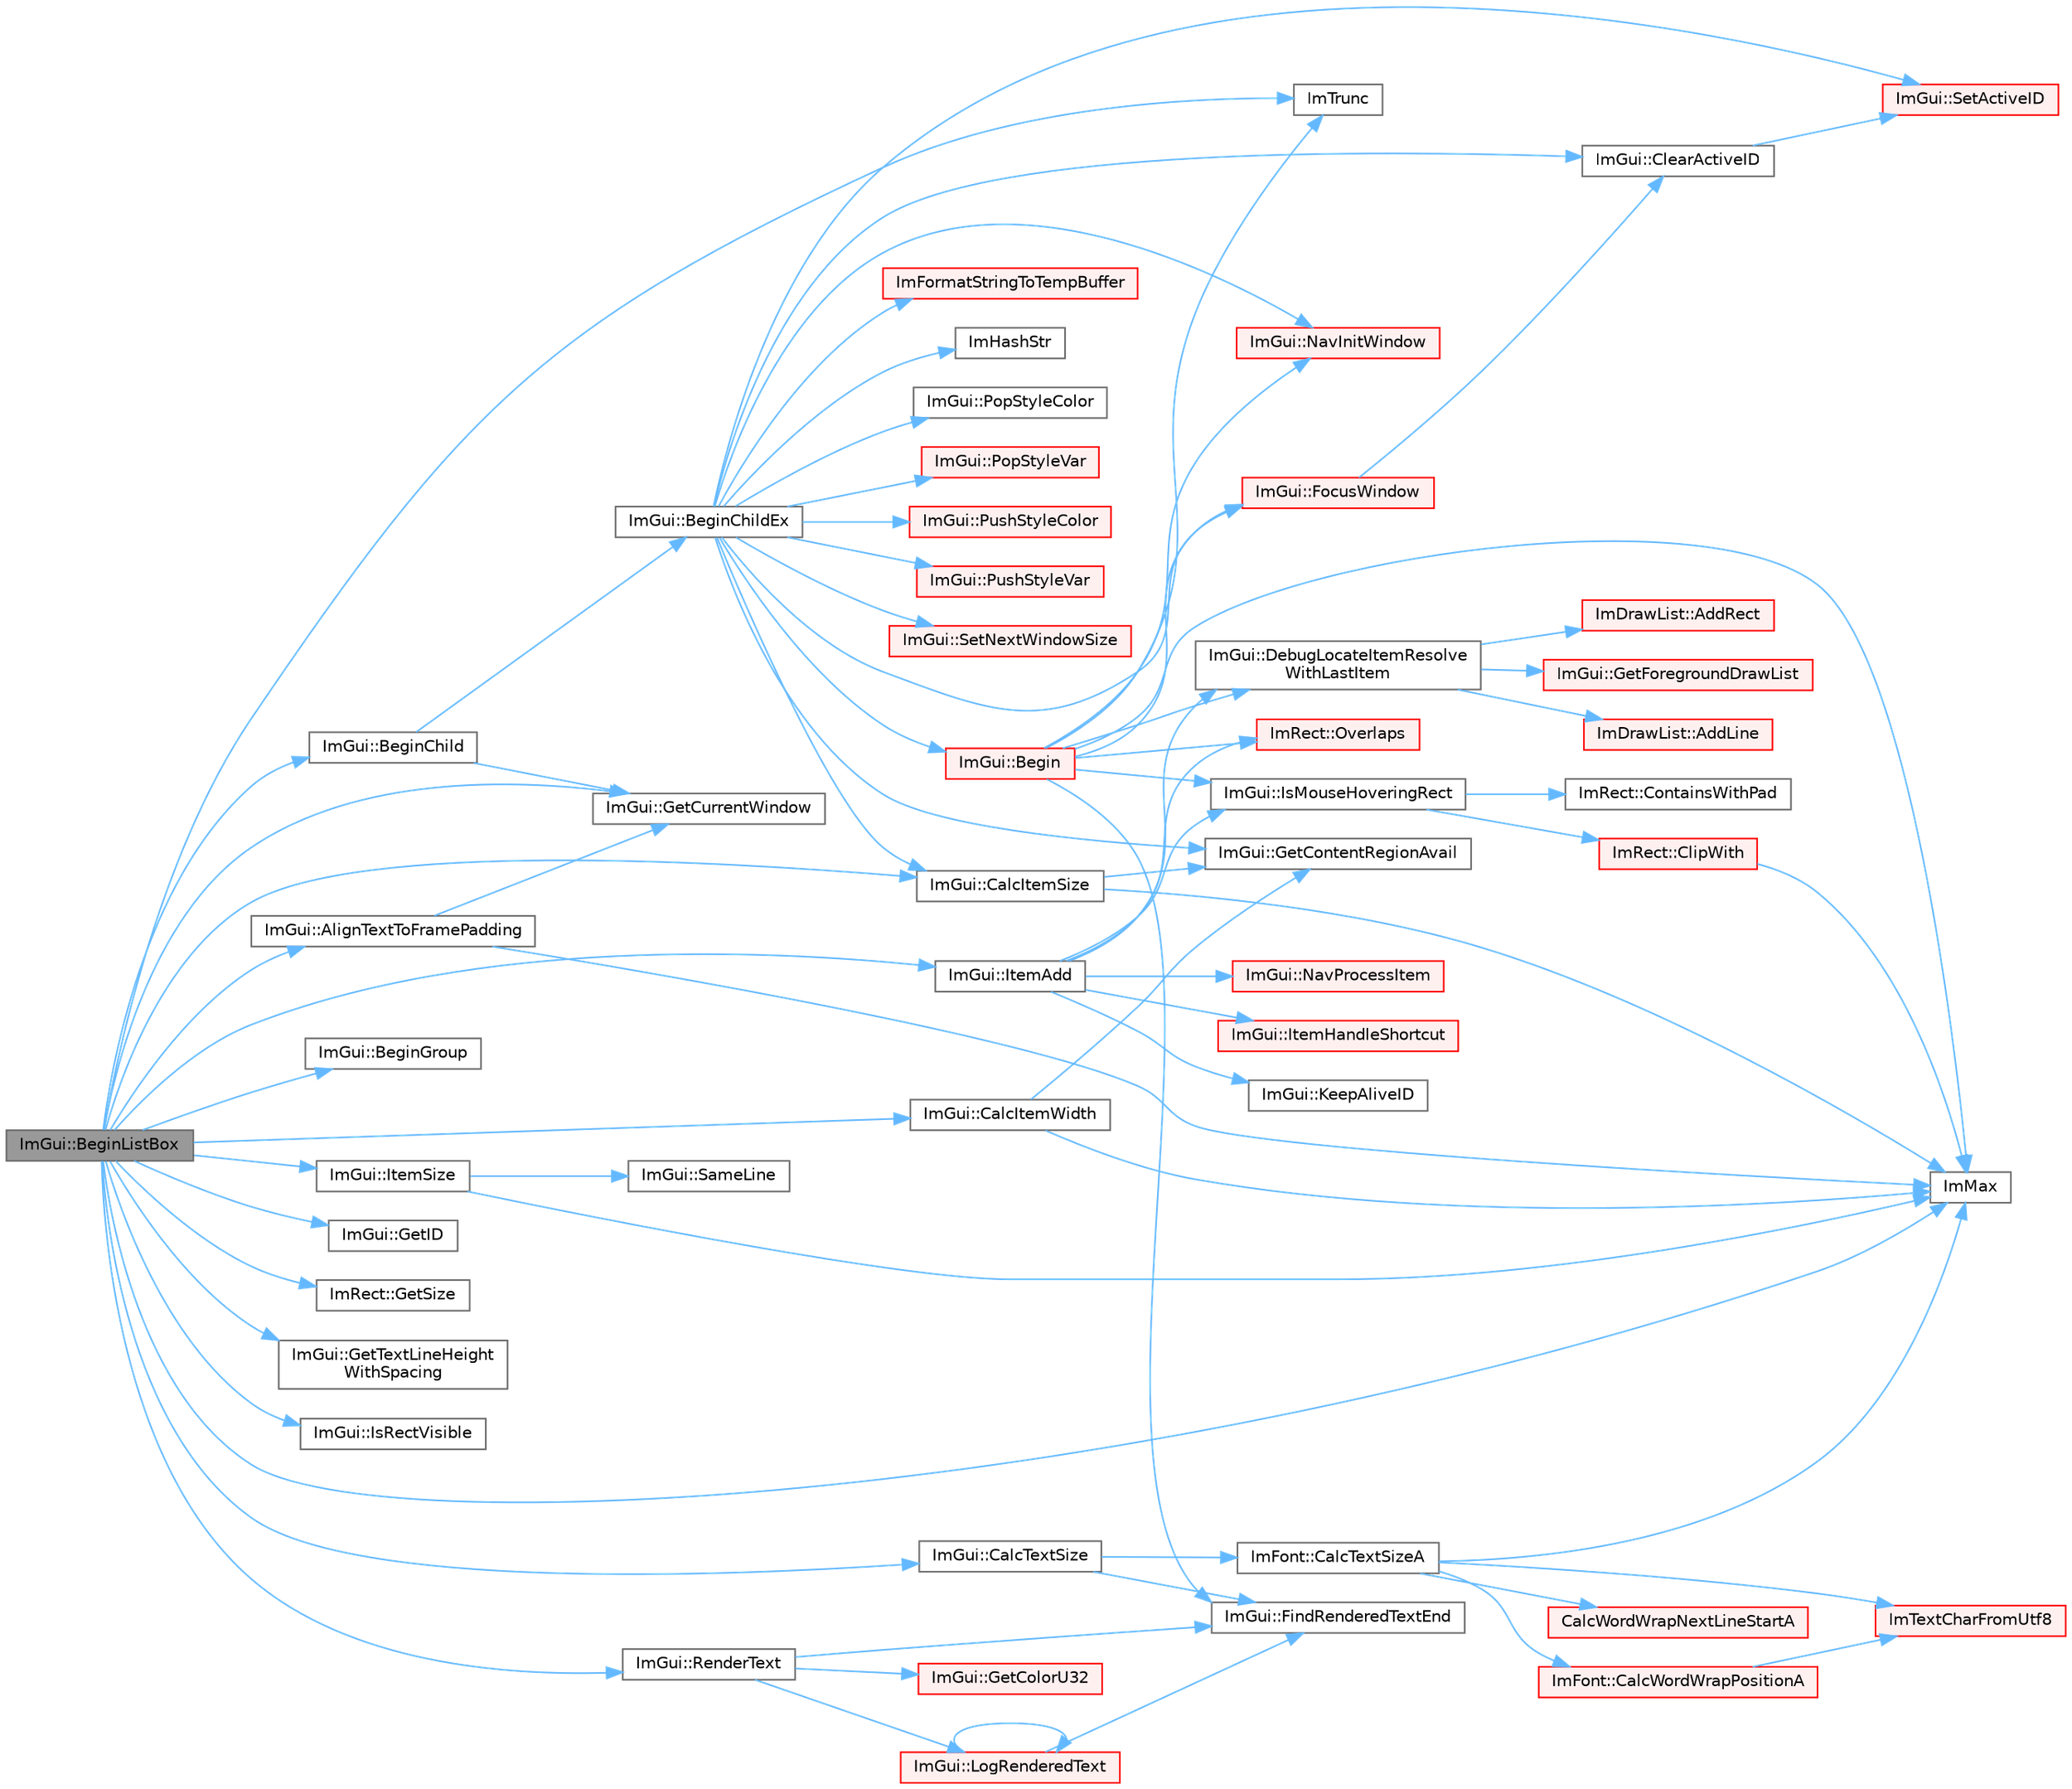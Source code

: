 digraph "ImGui::BeginListBox"
{
 // LATEX_PDF_SIZE
  bgcolor="transparent";
  edge [fontname=Helvetica,fontsize=10,labelfontname=Helvetica,labelfontsize=10];
  node [fontname=Helvetica,fontsize=10,shape=box,height=0.2,width=0.4];
  rankdir="LR";
  Node1 [id="Node000001",label="ImGui::BeginListBox",height=0.2,width=0.4,color="gray40", fillcolor="grey60", style="filled", fontcolor="black",tooltip=" "];
  Node1 -> Node2 [id="edge1_Node000001_Node000002",color="steelblue1",style="solid",tooltip=" "];
  Node2 [id="Node000002",label="ImGui::AlignTextToFramePadding",height=0.2,width=0.4,color="grey40", fillcolor="white", style="filled",URL="$namespace_im_gui.html#ae14be3a3bec106de7c91aaa2a9a558a1",tooltip=" "];
  Node2 -> Node3 [id="edge2_Node000002_Node000003",color="steelblue1",style="solid",tooltip=" "];
  Node3 [id="Node000003",label="ImGui::GetCurrentWindow",height=0.2,width=0.4,color="grey40", fillcolor="white", style="filled",URL="$namespace_im_gui.html#ac452417b5004ca16a814a72cff153526",tooltip=" "];
  Node2 -> Node4 [id="edge3_Node000002_Node000004",color="steelblue1",style="solid",tooltip=" "];
  Node4 [id="Node000004",label="ImMax",height=0.2,width=0.4,color="grey40", fillcolor="white", style="filled",URL="$imgui__internal_8h.html#a7667efd95147d0422f140917c71a9226",tooltip=" "];
  Node1 -> Node5 [id="edge4_Node000001_Node000005",color="steelblue1",style="solid",tooltip=" "];
  Node5 [id="Node000005",label="ImGui::BeginChild",height=0.2,width=0.4,color="grey40", fillcolor="white", style="filled",URL="$namespace_im_gui.html#aebac8b07ee9ea0e452c98813a3e907c3",tooltip=" "];
  Node5 -> Node6 [id="edge5_Node000005_Node000006",color="steelblue1",style="solid",tooltip=" "];
  Node6 [id="Node000006",label="ImGui::BeginChildEx",height=0.2,width=0.4,color="grey40", fillcolor="white", style="filled",URL="$namespace_im_gui.html#ac36ecce0443f0b45a48484d85f653ae2",tooltip=" "];
  Node6 -> Node7 [id="edge6_Node000006_Node000007",color="steelblue1",style="solid",tooltip=" "];
  Node7 [id="Node000007",label="ImGui::Begin",height=0.2,width=0.4,color="red", fillcolor="#FFF0F0", style="filled",URL="$namespace_im_gui.html#a581e58db0bc930bafa4a5d23093a2b99",tooltip=" "];
  Node7 -> Node114 [id="edge7_Node000007_Node000114",color="steelblue1",style="solid",tooltip=" "];
  Node114 [id="Node000114",label="ImGui::DebugLocateItemResolve\lWithLastItem",height=0.2,width=0.4,color="grey40", fillcolor="white", style="filled",URL="$namespace_im_gui.html#ae8ab0d7dfc90af8e82db3ed9e7829219",tooltip=" "];
  Node114 -> Node115 [id="edge8_Node000114_Node000115",color="steelblue1",style="solid",tooltip=" "];
  Node115 [id="Node000115",label="ImDrawList::AddLine",height=0.2,width=0.4,color="red", fillcolor="#FFF0F0", style="filled",URL="$struct_im_draw_list.html#aa21e5a1c6e00239581f97d344fc0db61",tooltip=" "];
  Node114 -> Node121 [id="edge9_Node000114_Node000121",color="steelblue1",style="solid",tooltip=" "];
  Node121 [id="Node000121",label="ImDrawList::AddRect",height=0.2,width=0.4,color="red", fillcolor="#FFF0F0", style="filled",URL="$struct_im_draw_list.html#ad96f10a3e954fe0c5b7c96d4e205af7b",tooltip=" "];
  Node114 -> Node59 [id="edge10_Node000114_Node000059",color="steelblue1",style="solid",tooltip=" "];
  Node59 [id="Node000059",label="ImGui::GetForegroundDrawList",height=0.2,width=0.4,color="red", fillcolor="#FFF0F0", style="filled",URL="$namespace_im_gui.html#a77e1a981b472415e6613a2bd0966d817",tooltip=" "];
  Node7 -> Node150 [id="edge11_Node000007_Node000150",color="steelblue1",style="solid",tooltip=" "];
  Node150 [id="Node000150",label="ImGui::FindRenderedTextEnd",height=0.2,width=0.4,color="grey40", fillcolor="white", style="filled",URL="$namespace_im_gui.html#a7671e1dbc803a31b06081b52a771d83f",tooltip=" "];
  Node7 -> Node35 [id="edge12_Node000007_Node000035",color="steelblue1",style="solid",tooltip=" "];
  Node35 [id="Node000035",label="ImGui::FocusWindow",height=0.2,width=0.4,color="red", fillcolor="#FFF0F0", style="filled",URL="$namespace_im_gui.html#a27aa6f2f3aa11778c6d023b1b223f262",tooltip=" "];
  Node35 -> Node40 [id="edge13_Node000035_Node000040",color="steelblue1",style="solid",tooltip=" "];
  Node40 [id="Node000040",label="ImGui::ClearActiveID",height=0.2,width=0.4,color="grey40", fillcolor="white", style="filled",URL="$namespace_im_gui.html#a17ff60ad1e2669130ac38a04d16eb354",tooltip=" "];
  Node40 -> Node41 [id="edge14_Node000040_Node000041",color="steelblue1",style="solid",tooltip=" "];
  Node41 [id="Node000041",label="ImGui::SetActiveID",height=0.2,width=0.4,color="red", fillcolor="#FFF0F0", style="filled",URL="$namespace_im_gui.html#a27b8ace13a8c421ee8405f0cbebe4ead",tooltip=" "];
  Node7 -> Node4 [id="edge15_Node000007_Node000004",color="steelblue1",style="solid",tooltip=" "];
  Node7 -> Node100 [id="edge16_Node000007_Node000100",color="steelblue1",style="solid",tooltip=" "];
  Node100 [id="Node000100",label="ImTrunc",height=0.2,width=0.4,color="grey40", fillcolor="white", style="filled",URL="$imgui__internal_8h.html#a34870cae27ccd450c17ec3d3910b2da4",tooltip=" "];
  Node7 -> Node81 [id="edge17_Node000007_Node000081",color="steelblue1",style="solid",tooltip=" "];
  Node81 [id="Node000081",label="ImGui::IsMouseHoveringRect",height=0.2,width=0.4,color="grey40", fillcolor="white", style="filled",URL="$namespace_im_gui.html#ae0b8ea0e06c457316d6aed6c5b2a1c25",tooltip=" "];
  Node81 -> Node82 [id="edge18_Node000081_Node000082",color="steelblue1",style="solid",tooltip=" "];
  Node82 [id="Node000082",label="ImRect::ClipWith",height=0.2,width=0.4,color="red", fillcolor="#FFF0F0", style="filled",URL="$struct_im_rect.html#ac02d5cf6ce0358aea9ed9df43d368f3f",tooltip=" "];
  Node82 -> Node4 [id="edge19_Node000082_Node000004",color="steelblue1",style="solid",tooltip=" "];
  Node81 -> Node83 [id="edge20_Node000081_Node000083",color="steelblue1",style="solid",tooltip=" "];
  Node83 [id="Node000083",label="ImRect::ContainsWithPad",height=0.2,width=0.4,color="grey40", fillcolor="white", style="filled",URL="$struct_im_rect.html#a8dbab244f4e5b786faa9684eb85110fc",tooltip=" "];
  Node7 -> Node479 [id="edge21_Node000007_Node000479",color="steelblue1",style="solid",tooltip=" "];
  Node479 [id="Node000479",label="ImGui::NavInitWindow",height=0.2,width=0.4,color="red", fillcolor="#FFF0F0", style="filled",URL="$namespace_im_gui.html#ae46a79d836c4b223c7030ea432e3ec15",tooltip=" "];
  Node7 -> Node154 [id="edge22_Node000007_Node000154",color="steelblue1",style="solid",tooltip=" "];
  Node154 [id="Node000154",label="ImRect::Overlaps",height=0.2,width=0.4,color="red", fillcolor="#FFF0F0", style="filled",URL="$struct_im_rect.html#a0af3bade3781e5e7c6afdf71ccfb0d43",tooltip=" "];
  Node6 -> Node518 [id="edge23_Node000006_Node000518",color="steelblue1",style="solid",tooltip=" "];
  Node518 [id="Node000518",label="ImGui::CalcItemSize",height=0.2,width=0.4,color="grey40", fillcolor="white", style="filled",URL="$namespace_im_gui.html#acaef0497f7982dd98bf215e50129cd9b",tooltip=" "];
  Node518 -> Node260 [id="edge24_Node000518_Node000260",color="steelblue1",style="solid",tooltip=" "];
  Node260 [id="Node000260",label="ImGui::GetContentRegionAvail",height=0.2,width=0.4,color="grey40", fillcolor="white", style="filled",URL="$namespace_im_gui.html#a410c8e19b2fea8b52746ca11b3930301",tooltip=" "];
  Node518 -> Node4 [id="edge25_Node000518_Node000004",color="steelblue1",style="solid",tooltip=" "];
  Node6 -> Node40 [id="edge26_Node000006_Node000040",color="steelblue1",style="solid",tooltip=" "];
  Node6 -> Node35 [id="edge27_Node000006_Node000035",color="steelblue1",style="solid",tooltip=" "];
  Node6 -> Node260 [id="edge28_Node000006_Node000260",color="steelblue1",style="solid",tooltip=" "];
  Node6 -> Node519 [id="edge29_Node000006_Node000519",color="steelblue1",style="solid",tooltip=" "];
  Node519 [id="Node000519",label="ImFormatStringToTempBuffer",height=0.2,width=0.4,color="red", fillcolor="#FFF0F0", style="filled",URL="$imgui_8cpp.html#a4f6d9c1be5c114ebb7b9400d2747bd37",tooltip=" "];
  Node6 -> Node55 [id="edge30_Node000006_Node000055",color="steelblue1",style="solid",tooltip=" "];
  Node55 [id="Node000055",label="ImHashStr",height=0.2,width=0.4,color="grey40", fillcolor="white", style="filled",URL="$imgui_8cpp.html#ab6659b5d67f7a3369e099ce890e12223",tooltip=" "];
  Node6 -> Node479 [id="edge31_Node000006_Node000479",color="steelblue1",style="solid",tooltip=" "];
  Node6 -> Node231 [id="edge32_Node000006_Node000231",color="steelblue1",style="solid",tooltip=" "];
  Node231 [id="Node000231",label="ImGui::PopStyleColor",height=0.2,width=0.4,color="grey40", fillcolor="white", style="filled",URL="$namespace_im_gui.html#a9795f730b4043a98b6254738d86efcdc",tooltip=" "];
  Node6 -> Node254 [id="edge33_Node000006_Node000254",color="steelblue1",style="solid",tooltip=" "];
  Node254 [id="Node000254",label="ImGui::PopStyleVar",height=0.2,width=0.4,color="red", fillcolor="#FFF0F0", style="filled",URL="$namespace_im_gui.html#a14116e57d81e326adef2a702e65781d4",tooltip=" "];
  Node6 -> Node233 [id="edge34_Node000006_Node000233",color="steelblue1",style="solid",tooltip=" "];
  Node233 [id="Node000233",label="ImGui::PushStyleColor",height=0.2,width=0.4,color="red", fillcolor="#FFF0F0", style="filled",URL="$namespace_im_gui.html#a77ee84afb636e05eb4b2d6eeddcc2aa8",tooltip=" "];
  Node6 -> Node522 [id="edge35_Node000006_Node000522",color="steelblue1",style="solid",tooltip=" "];
  Node522 [id="Node000522",label="ImGui::PushStyleVar",height=0.2,width=0.4,color="red", fillcolor="#FFF0F0", style="filled",URL="$namespace_im_gui.html#aab3f43009094462cf2a5eb554785949b",tooltip=" "];
  Node6 -> Node41 [id="edge36_Node000006_Node000041",color="steelblue1",style="solid",tooltip=" "];
  Node6 -> Node462 [id="edge37_Node000006_Node000462",color="steelblue1",style="solid",tooltip=" "];
  Node462 [id="Node000462",label="ImGui::SetNextWindowSize",height=0.2,width=0.4,color="red", fillcolor="#FFF0F0", style="filled",URL="$namespace_im_gui.html#ab33717bb71ef5e393ae18656fc6b229d",tooltip=" "];
  Node5 -> Node3 [id="edge38_Node000005_Node000003",color="steelblue1",style="solid",tooltip=" "];
  Node1 -> Node523 [id="edge39_Node000001_Node000523",color="steelblue1",style="solid",tooltip=" "];
  Node523 [id="Node000523",label="ImGui::BeginGroup",height=0.2,width=0.4,color="grey40", fillcolor="white", style="filled",URL="$namespace_im_gui.html#a42407e196b7ed2a8755bff28aae9805f",tooltip=" "];
  Node1 -> Node518 [id="edge40_Node000001_Node000518",color="steelblue1",style="solid",tooltip=" "];
  Node1 -> Node259 [id="edge41_Node000001_Node000259",color="steelblue1",style="solid",tooltip=" "];
  Node259 [id="Node000259",label="ImGui::CalcItemWidth",height=0.2,width=0.4,color="grey40", fillcolor="white", style="filled",URL="$namespace_im_gui.html#ab3b3ba92ebd8bca4a552dd93321a1994",tooltip=" "];
  Node259 -> Node260 [id="edge42_Node000259_Node000260",color="steelblue1",style="solid",tooltip=" "];
  Node259 -> Node4 [id="edge43_Node000259_Node000004",color="steelblue1",style="solid",tooltip=" "];
  Node1 -> Node143 [id="edge44_Node000001_Node000143",color="steelblue1",style="solid",tooltip=" "];
  Node143 [id="Node000143",label="ImGui::CalcTextSize",height=0.2,width=0.4,color="grey40", fillcolor="white", style="filled",URL="$namespace_im_gui.html#a848b9db6cc4a186751c0ecebcaadc33b",tooltip=" "];
  Node143 -> Node144 [id="edge45_Node000143_Node000144",color="steelblue1",style="solid",tooltip=" "];
  Node144 [id="Node000144",label="ImFont::CalcTextSizeA",height=0.2,width=0.4,color="grey40", fillcolor="white", style="filled",URL="$struct_im_font.html#a418146c00c3dee351a411b952cce5175",tooltip=" "];
  Node144 -> Node145 [id="edge46_Node000144_Node000145",color="steelblue1",style="solid",tooltip=" "];
  Node145 [id="Node000145",label="CalcWordWrapNextLineStartA",height=0.2,width=0.4,color="red", fillcolor="#FFF0F0", style="filled",URL="$imgui__draw_8cpp.html#a9feb6cd3fa078effc2e7953a37426eb9",tooltip=" "];
  Node144 -> Node147 [id="edge47_Node000144_Node000147",color="steelblue1",style="solid",tooltip=" "];
  Node147 [id="Node000147",label="ImFont::CalcWordWrapPositionA",height=0.2,width=0.4,color="red", fillcolor="#FFF0F0", style="filled",URL="$struct_im_font.html#a52c13554b8b4b4570451b8d4843c6f30",tooltip=" "];
  Node147 -> Node149 [id="edge48_Node000147_Node000149",color="steelblue1",style="solid",tooltip=" "];
  Node149 [id="Node000149",label="ImTextCharFromUtf8",height=0.2,width=0.4,color="red", fillcolor="#FFF0F0", style="filled",URL="$imgui_8cpp.html#abee86973b9888938f748a7850c2c0ff3",tooltip=" "];
  Node144 -> Node4 [id="edge49_Node000144_Node000004",color="steelblue1",style="solid",tooltip=" "];
  Node144 -> Node149 [id="edge50_Node000144_Node000149",color="steelblue1",style="solid",tooltip=" "];
  Node143 -> Node150 [id="edge51_Node000143_Node000150",color="steelblue1",style="solid",tooltip=" "];
  Node1 -> Node3 [id="edge52_Node000001_Node000003",color="steelblue1",style="solid",tooltip=" "];
  Node1 -> Node524 [id="edge53_Node000001_Node000524",color="steelblue1",style="solid",tooltip=" "];
  Node524 [id="Node000524",label="ImGui::GetID",height=0.2,width=0.4,color="grey40", fillcolor="white", style="filled",URL="$namespace_im_gui.html#a3329b04bd4235e90ad9deb00ffb38ae4",tooltip=" "];
  Node1 -> Node173 [id="edge54_Node000001_Node000173",color="steelblue1",style="solid",tooltip=" "];
  Node173 [id="Node000173",label="ImRect::GetSize",height=0.2,width=0.4,color="grey40", fillcolor="white", style="filled",URL="$struct_im_rect.html#ae459d9c50003058cfb34519a571aaf33",tooltip=" "];
  Node1 -> Node525 [id="edge55_Node000001_Node000525",color="steelblue1",style="solid",tooltip=" "];
  Node525 [id="Node000525",label="ImGui::GetTextLineHeight\lWithSpacing",height=0.2,width=0.4,color="grey40", fillcolor="white", style="filled",URL="$namespace_im_gui.html#aa1616f6082fd210fde8d98c511bf8f56",tooltip=" "];
  Node1 -> Node4 [id="edge56_Node000001_Node000004",color="steelblue1",style="solid",tooltip=" "];
  Node1 -> Node100 [id="edge57_Node000001_Node000100",color="steelblue1",style="solid",tooltip=" "];
  Node1 -> Node526 [id="edge58_Node000001_Node000526",color="steelblue1",style="solid",tooltip=" "];
  Node526 [id="Node000526",label="ImGui::IsRectVisible",height=0.2,width=0.4,color="grey40", fillcolor="white", style="filled",URL="$namespace_im_gui.html#a578ead6237b3ed05497ed361f18d9f97",tooltip=" "];
  Node1 -> Node113 [id="edge59_Node000001_Node000113",color="steelblue1",style="solid",tooltip=" "];
  Node113 [id="Node000113",label="ImGui::ItemAdd",height=0.2,width=0.4,color="grey40", fillcolor="white", style="filled",URL="$namespace_im_gui.html#a0c2ccafc8d403c02a6590ac21157b9ac",tooltip=" "];
  Node113 -> Node114 [id="edge60_Node000113_Node000114",color="steelblue1",style="solid",tooltip=" "];
  Node113 -> Node81 [id="edge61_Node000113_Node000081",color="steelblue1",style="solid",tooltip=" "];
  Node113 -> Node128 [id="edge62_Node000113_Node000128",color="steelblue1",style="solid",tooltip=" "];
  Node128 [id="Node000128",label="ImGui::ItemHandleShortcut",height=0.2,width=0.4,color="red", fillcolor="#FFF0F0", style="filled",URL="$namespace_im_gui.html#a338deb537666a886cf3ece08c07e9fa9",tooltip=" "];
  Node113 -> Node131 [id="edge63_Node000113_Node000131",color="steelblue1",style="solid",tooltip=" "];
  Node131 [id="Node000131",label="ImGui::KeepAliveID",height=0.2,width=0.4,color="grey40", fillcolor="white", style="filled",URL="$namespace_im_gui.html#a85a245c78a9f7c351636bdad6e60c488",tooltip=" "];
  Node113 -> Node132 [id="edge64_Node000113_Node000132",color="steelblue1",style="solid",tooltip=" "];
  Node132 [id="Node000132",label="ImGui::NavProcessItem",height=0.2,width=0.4,color="red", fillcolor="#FFF0F0", style="filled",URL="$namespace_im_gui.html#aa217c2f0448788f3c064bf828a8f9d8f",tooltip=" "];
  Node113 -> Node154 [id="edge65_Node000113_Node000154",color="steelblue1",style="solid",tooltip=" "];
  Node1 -> Node174 [id="edge66_Node000001_Node000174",color="steelblue1",style="solid",tooltip=" "];
  Node174 [id="Node000174",label="ImGui::ItemSize",height=0.2,width=0.4,color="grey40", fillcolor="white", style="filled",URL="$namespace_im_gui.html#a4b5818a652d943ea54e0cec9fb3943d7",tooltip=" "];
  Node174 -> Node4 [id="edge67_Node000174_Node000004",color="steelblue1",style="solid",tooltip=" "];
  Node174 -> Node175 [id="edge68_Node000174_Node000175",color="steelblue1",style="solid",tooltip=" "];
  Node175 [id="Node000175",label="ImGui::SameLine",height=0.2,width=0.4,color="grey40", fillcolor="white", style="filled",URL="$namespace_im_gui.html#addd433eb3aae59119e341e80db474f66",tooltip=" "];
  Node1 -> Node271 [id="edge69_Node000001_Node000271",color="steelblue1",style="solid",tooltip=" "];
  Node271 [id="Node000271",label="ImGui::RenderText",height=0.2,width=0.4,color="grey40", fillcolor="white", style="filled",URL="$namespace_im_gui.html#a9971ce57f2a288ac3a12df886c5550d1",tooltip=" "];
  Node271 -> Node150 [id="edge70_Node000271_Node000150",color="steelblue1",style="solid",tooltip=" "];
  Node271 -> Node91 [id="edge71_Node000271_Node000091",color="steelblue1",style="solid",tooltip=" "];
  Node91 [id="Node000091",label="ImGui::GetColorU32",height=0.2,width=0.4,color="red", fillcolor="#FFF0F0", style="filled",URL="$namespace_im_gui.html#a0de2d9bd347d9866511eb8d014e62556",tooltip=" "];
  Node271 -> Node272 [id="edge72_Node000271_Node000272",color="steelblue1",style="solid",tooltip=" "];
  Node272 [id="Node000272",label="ImGui::LogRenderedText",height=0.2,width=0.4,color="red", fillcolor="#FFF0F0", style="filled",URL="$namespace_im_gui.html#a7a0d62e33f2236ec2f789e24ca0fb56f",tooltip=" "];
  Node272 -> Node150 [id="edge73_Node000272_Node000150",color="steelblue1",style="solid",tooltip=" "];
  Node272 -> Node272 [id="edge74_Node000272_Node000272",color="steelblue1",style="solid",tooltip=" "];
}
